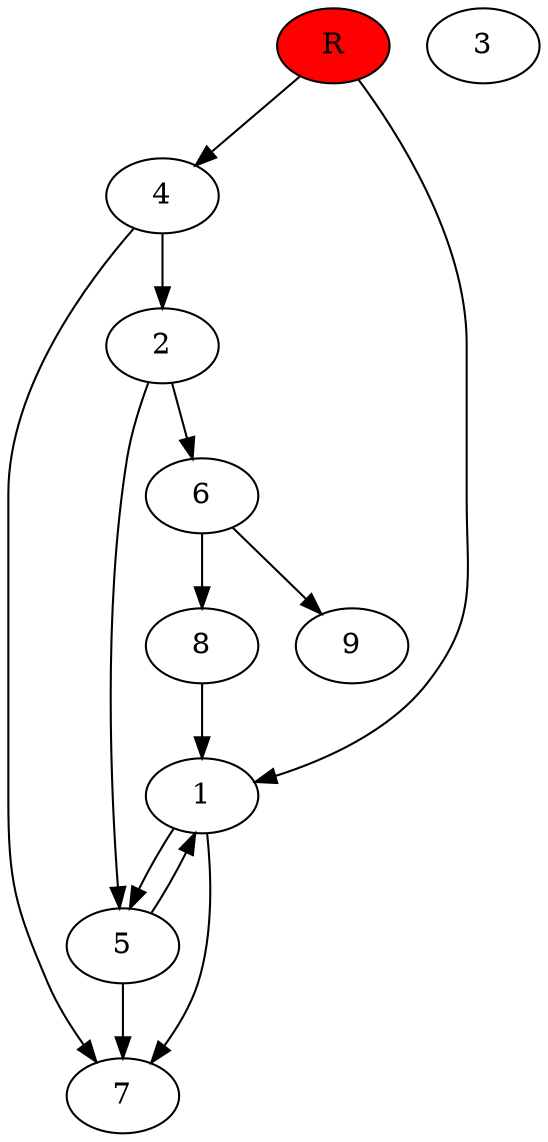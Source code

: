 digraph prb24946 {
	1
	2
	3
	4
	5
	6
	7
	8
	R [fillcolor="#ff0000" style=filled]
	1 -> 5
	1 -> 7
	2 -> 5
	2 -> 6
	4 -> 2
	4 -> 7
	5 -> 1
	5 -> 7
	6 -> 8
	6 -> 9
	8 -> 1
	R -> 1
	R -> 4
}
